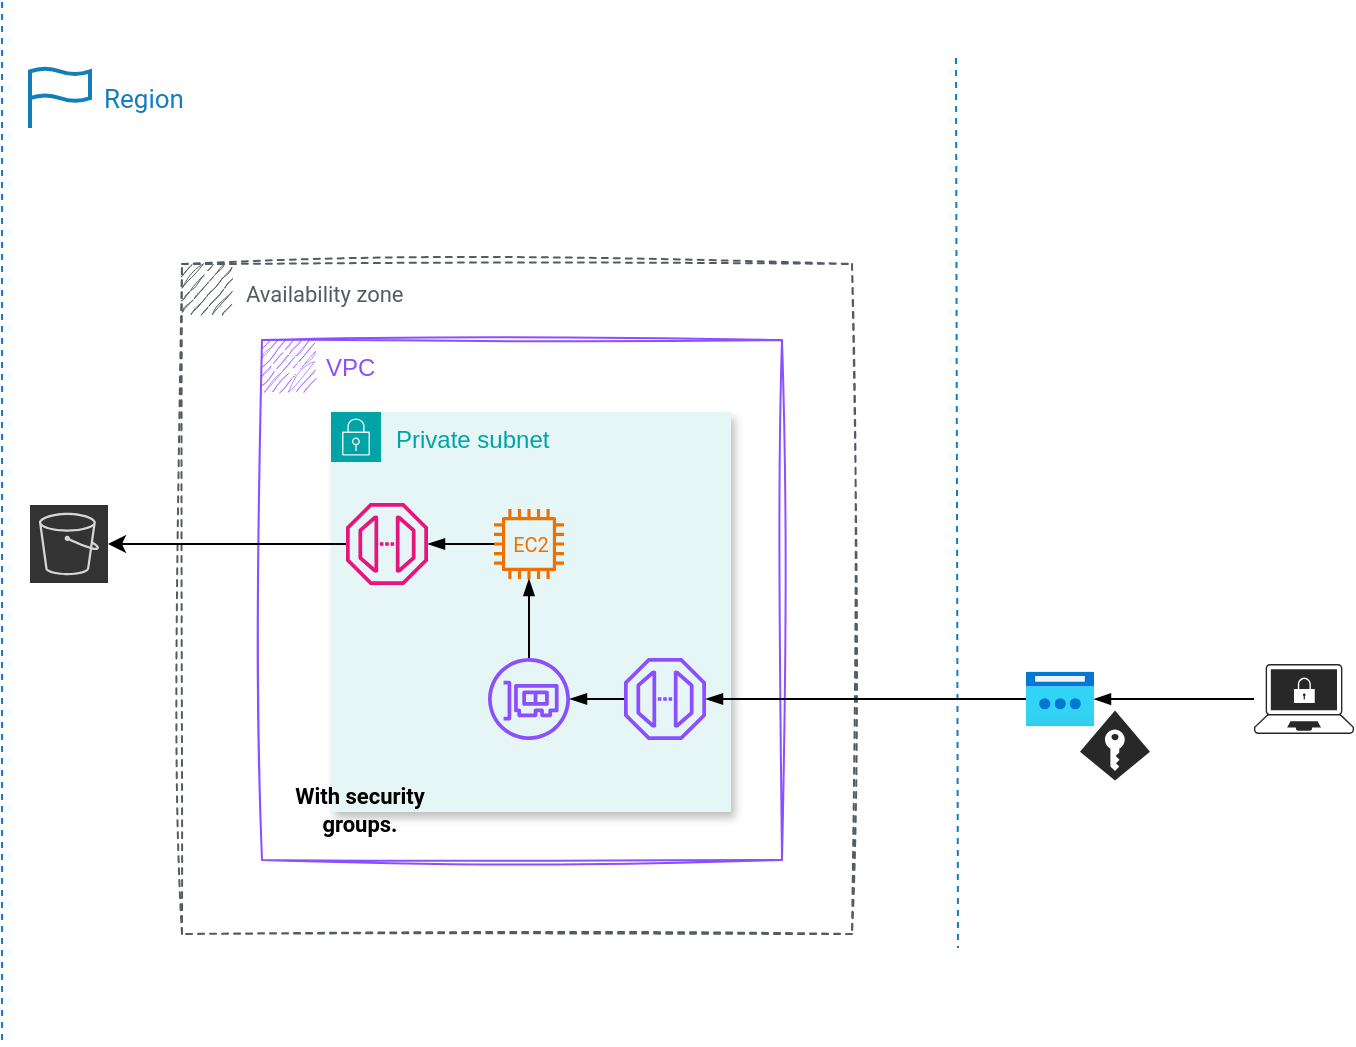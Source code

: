<mxfile version="22.1.2" type="device">
  <diagram name="Endpoint: Connect" id="l-hCPUc-gzx_Krc53-If">
    <mxGraphModel dx="1098" dy="699" grid="1" gridSize="10" guides="1" tooltips="1" connect="1" arrows="1" fold="1" page="1" pageScale="1" pageWidth="1169" pageHeight="827" math="0" shadow="0">
      <root>
        <mxCell id="0" />
        <mxCell id="1" parent="0" />
        <UserObject label="&lt;font style=&quot;font-size: 11px;&quot;&gt;Availability zone&lt;/font&gt;" link="https://docs.aws.amazon.com/AWSEC2/latest/UserGuide/using-regions-availability-zones.html" linkTarget="_blank" tooltip="Availability Zone: A location within a region." id="uarFvXQqQTiC-nKyYjdN-1">
          <mxCell style="sketch=1;outlineConnect=0;gradientColor=none;html=1;whiteSpace=wrap;fontSize=13;fontStyle=0;shape=mxgraph.aws4.group;grIcon=mxgraph.aws4.group_availability_zone;strokeColor=#545B64;fillColor=none;verticalAlign=top;align=left;spacingLeft=30;fontColor=#545B64;dashed=1;rotation=0;fontFamily=Roboto;fontSource=https%3A%2F%2Ffonts.googleapis.com%2Fcss%3Ffamily%3DRoboto;curveFitting=1;jiggle=2;" parent="1" vertex="1">
            <mxGeometry x="431" y="195" width="335" height="335" as="geometry" />
          </mxCell>
        </UserObject>
        <UserObject label="&lt;font color=&quot;#8c4fff&quot;&gt;VPC&lt;/font&gt;" link="https://docs.aws.amazon.com/vpc/latest/userguide/what-is-amazon-vpc.html" linkTarget="_blank" tooltip="VPC: Virtual Private Cloud" id="uarFvXQqQTiC-nKyYjdN-2">
          <mxCell style="points=[[0,0],[0.25,0],[0.5,0],[0.75,0],[1,0],[1,0.25],[1,0.5],[1,0.75],[1,1],[0.75,1],[0.5,1],[0.25,1],[0,1],[0,0.75],[0,0.5],[0,0.25]];outlineConnect=0;gradientColor=none;html=1;whiteSpace=wrap;fontSize=12;fontStyle=0;container=1;pointerEvents=0;collapsible=0;recursiveResize=0;shape=mxgraph.aws4.group;grIcon=mxgraph.aws4.group_vpc2;strokeColor=#8C4FFF;fillColor=none;verticalAlign=top;align=left;spacingLeft=30;fontColor=#AAB7B8;dashed=0;rotation=0;sketch=1;curveFitting=1;jiggle=2;" parent="1" vertex="1">
            <mxGeometry x="471" y="233" width="260" height="260" as="geometry" />
          </mxCell>
        </UserObject>
        <UserObject label="&lt;font color=&quot;#00a4a6&quot;&gt;Private subnet&lt;/font&gt;" tooltip="Private subnet" link="https://docs.aws.amazon.com/vpc/latest/userguide/configure-subnets.html" linkTarget="_blank" id="uarFvXQqQTiC-nKyYjdN-21">
          <mxCell style="points=[[0,0],[0.25,0],[0.5,0],[0.75,0],[1,0],[1,0.25],[1,0.5],[1,0.75],[1,1],[0.75,1],[0.5,1],[0.25,1],[0,1],[0,0.75],[0,0.5],[0,0.25]];outlineConnect=0;gradientColor=none;html=1;whiteSpace=wrap;fontSize=12;fontStyle=0;container=1;pointerEvents=0;collapsible=0;recursiveResize=0;shape=mxgraph.aws4.group;grIcon=mxgraph.aws4.group_security_group;grStroke=0;strokeColor=#00A4A6;fillColor=#E6F6F7;verticalAlign=top;align=left;spacingLeft=30;fontColor=#147EBA;dashed=0;shadow=1;rotation=0;" parent="uarFvXQqQTiC-nKyYjdN-2" vertex="1">
            <mxGeometry x="34.5" y="36" width="200" height="200" as="geometry" />
          </mxCell>
        </UserObject>
        <UserObject label="" tooltip="EC2 (Elastic Compute Cloud) Connect Endpoint Service" link="https://docs.aws.amazon.com/AWSEC2/latest/UserGuide/connect-with-ec2-instance-connect-endpoint.html" id="uarFvXQqQTiC-nKyYjdN-22">
          <mxCell style="outlineConnect=0;fontColor=#232F3E;gradientColor=none;fillColor=#8C4FFF;strokeColor=none;dashed=0;verticalLabelPosition=bottom;verticalAlign=top;align=center;html=1;fontSize=12;fontStyle=0;aspect=fixed;pointerEvents=1;shape=mxgraph.aws4.endpoint;rotation=0;shadow=0;" parent="uarFvXQqQTiC-nKyYjdN-21" vertex="1">
            <mxGeometry x="146.5" y="123" width="41" height="41" as="geometry" />
          </mxCell>
        </UserObject>
        <UserObject label="Region" link="https://docs.aws.amazon.com/AWSEC2/latest/UserGuide/using-regions-availability-zones.html" linkTarget="_blank" tooltip="Region" id="uarFvXQqQTiC-nKyYjdN-7">
          <mxCell style="html=1;verticalLabelPosition=middle;align=left;labelBackgroundColor=#ffffff;verticalAlign=middle;strokeWidth=2;strokeColor=#147EBA;shadow=0;dashed=0;shape=mxgraph.ios7.icons.flag;fontFamily=Roboto;fontSource=https%3A%2F%2Ffonts.googleapis.com%2Fcss%3Ffamily%3DRoboto;fontSize=13;labelPosition=right;spacingRight=0;spacingLeft=5;fontColor=#147EBA;" parent="1" vertex="1">
            <mxGeometry x="355" y="97" width="30" height="30" as="geometry" />
          </mxCell>
        </UserObject>
        <mxCell id="uarFvXQqQTiC-nKyYjdN-8" value="" style="endArrow=none;dashed=1;html=1;rounded=0;strokeColor=#147EBA;" parent="1" edge="1">
          <mxGeometry width="50" height="50" relative="1" as="geometry">
            <mxPoint x="341" y="64" as="sourcePoint" />
            <mxPoint x="341" y="584" as="targetPoint" />
          </mxGeometry>
        </mxCell>
        <UserObject label="" tooltip="An Amazon S3 (Simple Storage Service) bucket." link="https://docs.aws.amazon.com/AmazonS3/latest/userguide/Welcome.html" linkTarget="_blank" id="uarFvXQqQTiC-nKyYjdN-9">
          <mxCell style="sketch=0;points=[[0,0,0],[0.25,0,0],[0.5,0,0],[0.75,0,0],[1,0,0],[0,1,0],[0.25,1,0],[0.5,1,0],[0.75,1,0],[1,1,0],[0,0.25,0],[0,0.5,0],[0,0.75,0],[1,0.25,0],[1,0.5,0],[1,0.75,0]];outlineConnect=0;fontColor=#232F3E;fillColor=#000000;strokeColor=#ffffff;dashed=0;verticalLabelPosition=bottom;verticalAlign=top;align=center;html=1;fontSize=12;fontStyle=0;aspect=fixed;shape=mxgraph.aws4.resourceIcon;resIcon=mxgraph.aws4.s3;opacity=80;rotation=0;" parent="1" vertex="1">
            <mxGeometry x="355.005" y="315.5" width="39" height="39" as="geometry" />
          </mxCell>
        </UserObject>
        <mxCell id="uarFvXQqQTiC-nKyYjdN-11" value="" style="endArrow=none;dashed=1;html=1;rounded=0;strokeColor=#147EBA;" parent="1" edge="1">
          <mxGeometry width="50" height="50" relative="1" as="geometry">
            <mxPoint x="818" y="92" as="sourcePoint" />
            <mxPoint x="819" y="537" as="targetPoint" />
          </mxGeometry>
        </mxCell>
        <mxCell id="uarFvXQqQTiC-nKyYjdN-35" style="edgeStyle=orthogonalEdgeStyle;rounded=0;orthogonalLoop=1;jettySize=auto;html=1;endArrow=blockThin;endFill=1;" parent="1" source="uarFvXQqQTiC-nKyYjdN-5" edge="1">
          <mxGeometry relative="1" as="geometry">
            <mxPoint x="554" y="335" as="targetPoint" />
          </mxGeometry>
        </mxCell>
        <UserObject label="&lt;font style=&quot;font-size: 10px;&quot; face=&quot;Roboto&quot;&gt;EC2&lt;/font&gt;" tooltip="Amazon Elastic Cloud Compute (EC2)" link="https://docs.aws.amazon.com/AWSEC2/latest/UserGuide/concepts.html" linkTarget="_blank" id="uarFvXQqQTiC-nKyYjdN-5">
          <mxCell style="sketch=0;outlineConnect=0;fontColor=#ED7100;gradientColor=none;fillColor=#ED7100;strokeColor=none;dashed=0;verticalLabelPosition=middle;verticalAlign=middle;align=center;html=1;fontSize=12;fontStyle=0;aspect=fixed;pointerEvents=1;shape=mxgraph.aws4.instance2;rotation=0;labelPosition=center;" parent="1" vertex="1">
            <mxGeometry x="587" y="317.5" width="35" height="35" as="geometry" />
          </mxCell>
        </UserObject>
        <mxCell id="uarFvXQqQTiC-nKyYjdN-31" style="edgeStyle=orthogonalEdgeStyle;rounded=0;orthogonalLoop=1;jettySize=auto;html=1;endArrow=blockThin;endFill=1;" parent="1" source="uarFvXQqQTiC-nKyYjdN-28" target="uarFvXQqQTiC-nKyYjdN-29" edge="1">
          <mxGeometry relative="1" as="geometry" />
        </mxCell>
        <mxCell id="uarFvXQqQTiC-nKyYjdN-28" value="" style="points=[[0.13,0.02,0],[0.5,0,0],[0.87,0.02,0],[0.885,0.4,0],[0.985,0.985,0],[0.5,1,0],[0.015,0.985,0],[0.115,0.4,0]];verticalLabelPosition=bottom;sketch=0;html=1;verticalAlign=top;aspect=fixed;align=center;pointerEvents=1;shape=mxgraph.cisco19.secure_endpoints;fillColor=#282828;strokeColor=none;" parent="1" vertex="1">
          <mxGeometry x="967" y="395" width="50" height="35" as="geometry" />
        </mxCell>
        <mxCell id="uarFvXQqQTiC-nKyYjdN-32" style="edgeStyle=orthogonalEdgeStyle;rounded=0;orthogonalLoop=1;jettySize=auto;html=1;endArrow=blockThin;endFill=1;" parent="1" source="uarFvXQqQTiC-nKyYjdN-29" target="uarFvXQqQTiC-nKyYjdN-22" edge="1">
          <mxGeometry relative="1" as="geometry" />
        </mxCell>
        <UserObject label="" tooltip="A dedicated internet protocol via a virtual private network service." id="uarFvXQqQTiC-nKyYjdN-29">
          <mxCell style="image;aspect=fixed;html=1;points=[];align=center;fontSize=12;image=img/lib/azure2/networking/Reserved_IP_Addresses_Classic.svg;rotation=0;" parent="1" vertex="1">
            <mxGeometry x="853" y="398.75" width="34" height="27.5" as="geometry" />
          </mxCell>
        </UserObject>
        <UserObject label="" tooltip="PEM (Privacy Enhanced Mail) Key" link="https://docs.aws.amazon.com/AWSEC2/latest/UserGuide/ec2-key-pairs.html" linkTarget="_blank" id="uarFvXQqQTiC-nKyYjdN-30">
          <mxCell style="verticalLabelPosition=bottom;html=1;verticalAlign=top;align=center;strokeColor=none;fillColor=#282828;shape=mxgraph.azure.access_control;rotation=0;" parent="1" vertex="1">
            <mxGeometry x="880" y="418.25" width="35" height="35" as="geometry" />
          </mxCell>
        </UserObject>
        <mxCell id="uarFvXQqQTiC-nKyYjdN-39" style="edgeStyle=orthogonalEdgeStyle;rounded=0;orthogonalLoop=1;jettySize=auto;html=1;endArrow=blockThin;endFill=1;" parent="1" source="uarFvXQqQTiC-nKyYjdN-37" target="uarFvXQqQTiC-nKyYjdN-5" edge="1">
          <mxGeometry relative="1" as="geometry" />
        </mxCell>
        <UserObject label="" tooltip="EC2 (Elastic Compute Cloud) Instance Connect Endpoint Interface" link="https://docs.aws.amazon.com/AWSEC2/latest/UserGuide/connect-with-ec2-instance-connect-endpoint.html" id="uarFvXQqQTiC-nKyYjdN-37">
          <mxCell style="sketch=0;outlineConnect=0;fontColor=#232F3E;gradientColor=none;fillColor=#8C4FFF;strokeColor=none;dashed=0;verticalLabelPosition=bottom;verticalAlign=top;align=center;html=1;fontSize=12;fontStyle=0;aspect=fixed;pointerEvents=1;shape=mxgraph.aws4.elastic_network_interface;rotation=0;" parent="1" vertex="1">
            <mxGeometry x="584" y="392" width="41" height="41" as="geometry" />
          </mxCell>
        </UserObject>
        <mxCell id="uarFvXQqQTiC-nKyYjdN-38" style="edgeStyle=orthogonalEdgeStyle;rounded=0;orthogonalLoop=1;jettySize=auto;html=1;endArrow=blockThin;endFill=1;" parent="1" source="uarFvXQqQTiC-nKyYjdN-22" target="uarFvXQqQTiC-nKyYjdN-37" edge="1">
          <mxGeometry relative="1" as="geometry" />
        </mxCell>
        <UserObject label="" link="https://docs.aws.amazon.com/vpc/latest/privatelink/gateway-endpoints.html" tooltip="Gateway Endpoint" id="uarFvXQqQTiC-nKyYjdN-40">
          <mxCell style="sketch=0;outlineConnect=0;fontColor=#232F3E;gradientColor=none;fillColor=#E7157B;strokeColor=none;dashed=0;verticalLabelPosition=bottom;verticalAlign=top;align=center;html=1;fontSize=12;fontStyle=0;aspect=fixed;pointerEvents=1;shape=mxgraph.aws4.endpoint;rotation=0;" parent="1" vertex="1">
            <mxGeometry x="513" y="314.5" width="41" height="41" as="geometry" />
          </mxCell>
        </UserObject>
        <mxCell id="uarFvXQqQTiC-nKyYjdN-41" style="edgeStyle=orthogonalEdgeStyle;rounded=0;orthogonalLoop=1;jettySize=auto;html=1;entryX=1;entryY=0.5;entryDx=0;entryDy=0;entryPerimeter=0;" parent="1" source="uarFvXQqQTiC-nKyYjdN-40" target="uarFvXQqQTiC-nKyYjdN-9" edge="1">
          <mxGeometry relative="1" as="geometry" />
        </mxCell>
        <UserObject label="With security groups." link="https://docs.aws.amazon.com/vpc/latest/userguide/vpc-security-groups.html" id="uarFvXQqQTiC-nKyYjdN-43">
          <mxCell style="text;html=1;strokeColor=none;fillColor=none;align=center;verticalAlign=middle;whiteSpace=wrap;rounded=0;fontFamily=Roboto;fontSize=11;fontStyle=1" parent="1" vertex="1">
            <mxGeometry x="480" y="453.25" width="80" height="30" as="geometry" />
          </mxCell>
        </UserObject>
      </root>
    </mxGraphModel>
  </diagram>
</mxfile>
